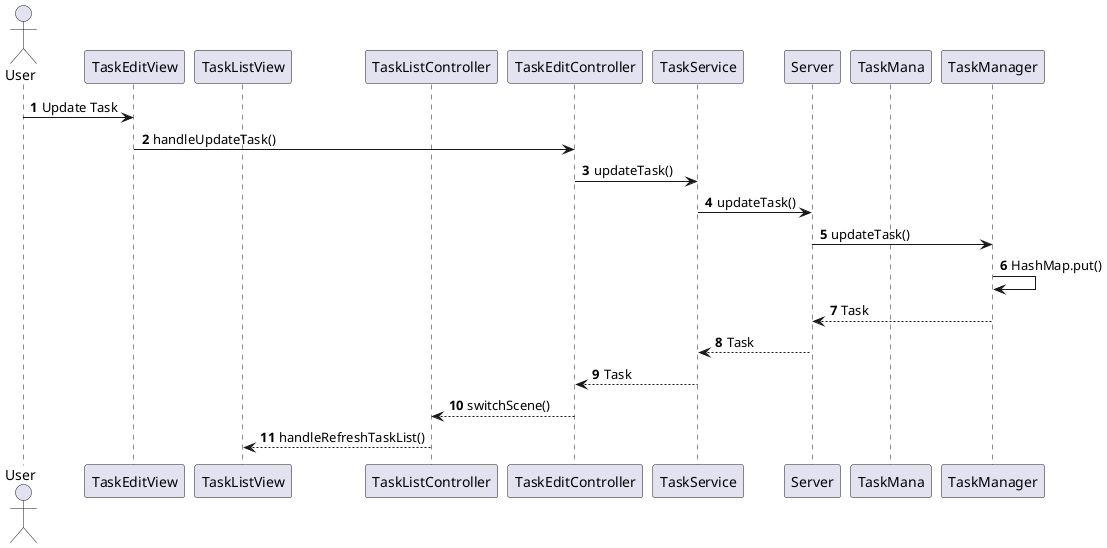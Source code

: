 @startuml
'https://plantuml.com/sequence-diagram

autonumber
actor User
participant TaskEditView as UI
participant TaskListView
participant TaskListController
participant TaskEditController
participant TaskService
participant Server
participant TaskMana

User -> UI: Update Task
UI -> TaskEditController: handleUpdateTask()
TaskEditController -> TaskService: updateTask()
TaskService -> Server: updateTask()
Server -> TaskManager: updateTask()
TaskManager -> TaskManager: HashMap.put()
TaskManager --> Server: Task
Server --> TaskService: Task
TaskService --> TaskEditController: Task
TaskEditController --> TaskListController: switchScene()
TaskListController --> TaskListView: handleRefreshTaskList()

@enduml